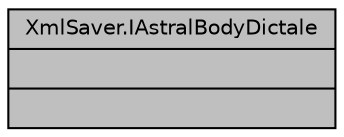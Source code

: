digraph "XmlSaver.IAstralBodyDictale"
{
 // INTERACTIVE_SVG=YES
 // LATEX_PDF_SIZE
  edge [fontname="Helvetica",fontsize="10",labelfontname="Helvetica",labelfontsize="10"];
  node [fontname="Helvetica",fontsize="10",shape=record];
  Node1 [label="{XmlSaver.IAstralBodyDictale\n||}",height=0.2,width=0.4,color="black", fillcolor="grey75", style="filled", fontcolor="black",tooltip="星体可序列化"];
}

